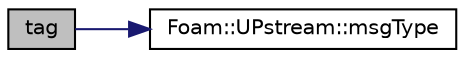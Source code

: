 digraph "tag"
{
  bgcolor="transparent";
  edge [fontname="Helvetica",fontsize="10",labelfontname="Helvetica",labelfontsize="10"];
  node [fontname="Helvetica",fontsize="10",shape=record];
  rankdir="LR";
  Node193 [label="tag",height=0.2,width=0.4,color="black", fillcolor="grey75", style="filled", fontcolor="black"];
  Node193 -> Node194 [color="midnightblue",fontsize="10",style="solid",fontname="Helvetica"];
  Node194 [label="Foam::UPstream::msgType",height=0.2,width=0.4,color="black",URL="$a27377.html#ae5b8fe6652f6320aa6c7f5c44b6f01b7",tooltip="Message tag of standard messages. "];
}

